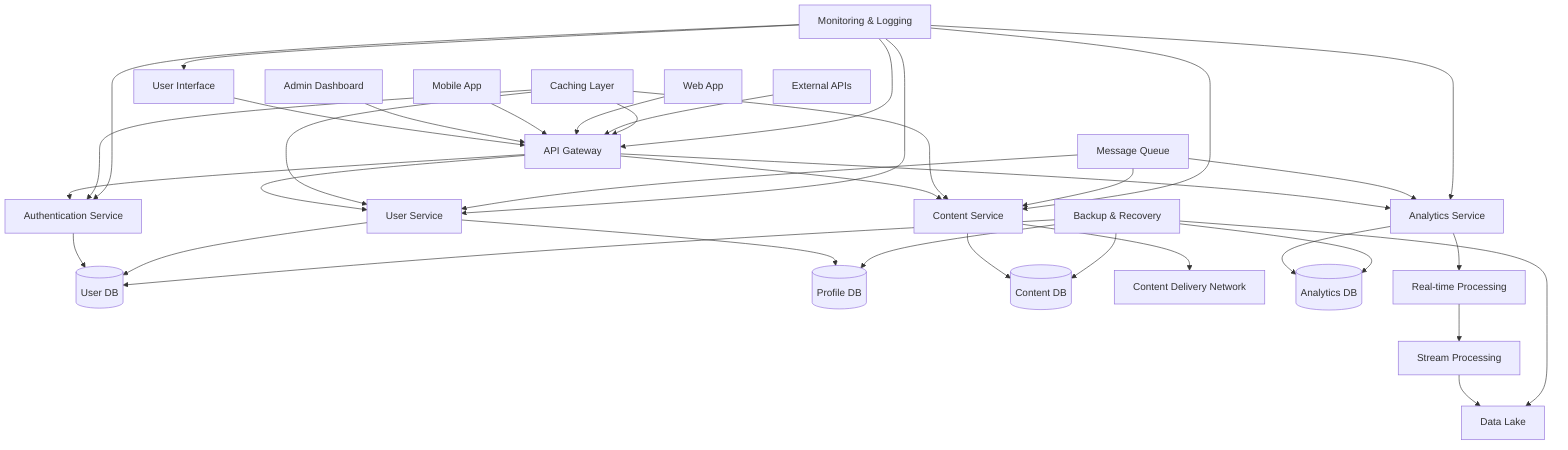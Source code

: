 graph TB
    A[User Interface] --> B[API Gateway]
    B --> C[Authentication Service]
    B --> D[User Service]
    B --> E[Content Service]
    B --> F[Analytics Service]
    
    C --> G[(User DB)]
    D --> G
    D --> H[(Profile DB)]
    
    E --> I[(Content DB)]
    E --> J[Content Delivery Network]
    
    F --> K[(Analytics DB)]
    F --> L[Real-time Processing]
    L --> M[Stream Processing]
    M --> N[Data Lake]
    
    O[Admin Dashboard] --> B
    
    P[Mobile App] --> B
    Q[Web App] --> B
    
    R[External APIs] --> B
    
    S[Caching Layer] --> B
    S --> C
    S --> D
    S --> E
    
    T[Message Queue] --> D
    T --> E
    T --> F
    
    U[Monitoring & Logging] --> A
    U --> B
    U --> C
    U --> D
    U --> E
    U --> F
    
    V[Backup & Recovery] --> G
    V --> H
    V --> I
    V --> K
    V --> N